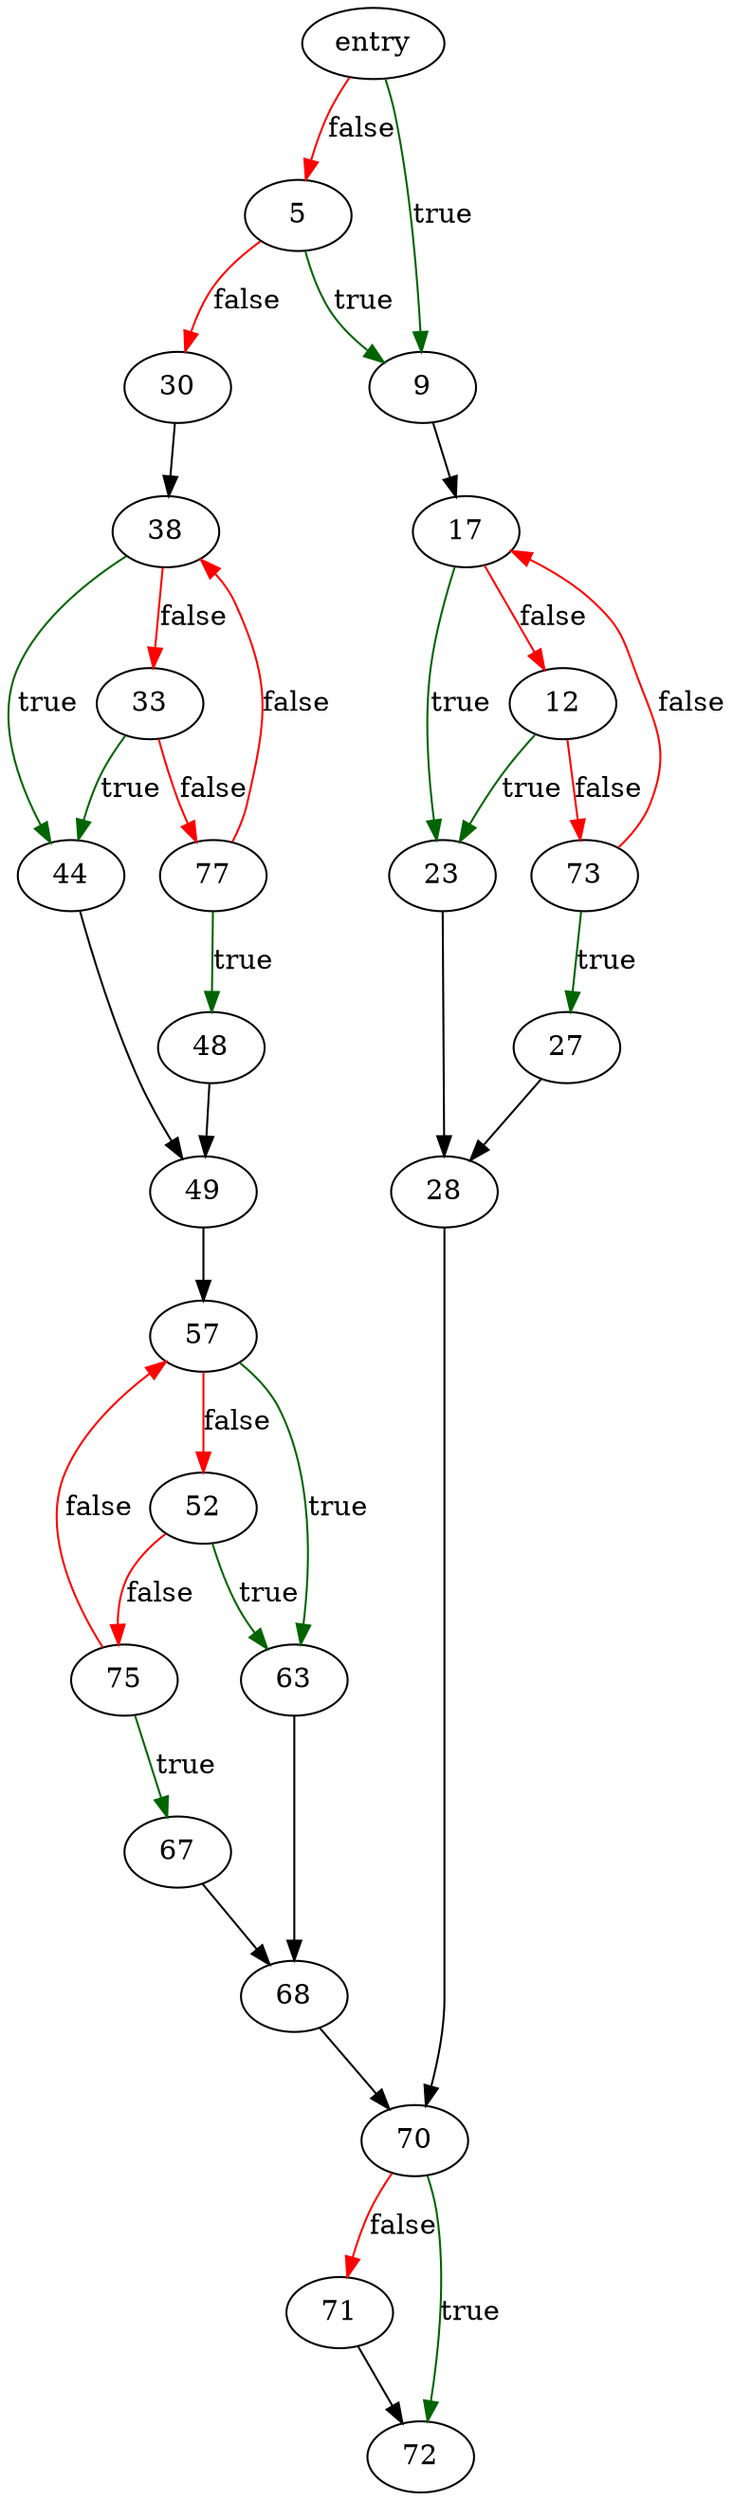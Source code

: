 digraph "display_speed" {
	// Node definitions.
	2 [label=entry];
	5;
	9;
	12;
	17;
	23;
	27;
	28;
	30;
	33;
	38;
	44;
	48;
	49;
	52;
	57;
	63;
	67;
	68;
	70;
	71;
	72;
	73;
	75;
	77;

	// Edge definitions.
	2 -> 5 [
		color=red
		label=false
	];
	2 -> 9 [
		color=darkgreen
		label=true
	];
	5 -> 9 [
		color=darkgreen
		label=true
	];
	5 -> 30 [
		color=red
		label=false
	];
	9 -> 17;
	12 -> 23 [
		color=darkgreen
		label=true
	];
	12 -> 73 [
		color=red
		label=false
	];
	17 -> 12 [
		color=red
		label=false
	];
	17 -> 23 [
		color=darkgreen
		label=true
	];
	23 -> 28;
	27 -> 28;
	28 -> 70;
	30 -> 38;
	33 -> 44 [
		color=darkgreen
		label=true
	];
	33 -> 77 [
		color=red
		label=false
	];
	38 -> 33 [
		color=red
		label=false
	];
	38 -> 44 [
		color=darkgreen
		label=true
	];
	44 -> 49;
	48 -> 49;
	49 -> 57;
	52 -> 63 [
		color=darkgreen
		label=true
	];
	52 -> 75 [
		color=red
		label=false
	];
	57 -> 52 [
		color=red
		label=false
	];
	57 -> 63 [
		color=darkgreen
		label=true
	];
	63 -> 68;
	67 -> 68;
	68 -> 70;
	70 -> 71 [
		color=red
		label=false
	];
	70 -> 72 [
		color=darkgreen
		label=true
	];
	71 -> 72;
	73 -> 17 [
		color=red
		label=false
	];
	73 -> 27 [
		color=darkgreen
		label=true
	];
	75 -> 57 [
		color=red
		label=false
	];
	75 -> 67 [
		color=darkgreen
		label=true
	];
	77 -> 38 [
		color=red
		label=false
	];
	77 -> 48 [
		color=darkgreen
		label=true
	];
}